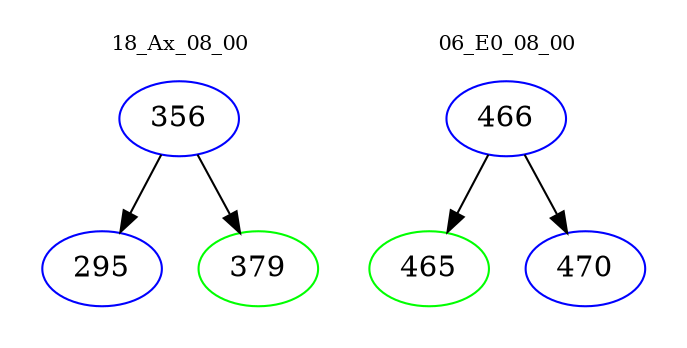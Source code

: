 digraph{
subgraph cluster_0 {
color = white
label = "18_Ax_08_00";
fontsize=10;
T0_356 [label="356", color="blue"]
T0_356 -> T0_295 [color="black"]
T0_295 [label="295", color="blue"]
T0_356 -> T0_379 [color="black"]
T0_379 [label="379", color="green"]
}
subgraph cluster_1 {
color = white
label = "06_E0_08_00";
fontsize=10;
T1_466 [label="466", color="blue"]
T1_466 -> T1_465 [color="black"]
T1_465 [label="465", color="green"]
T1_466 -> T1_470 [color="black"]
T1_470 [label="470", color="blue"]
}
}
